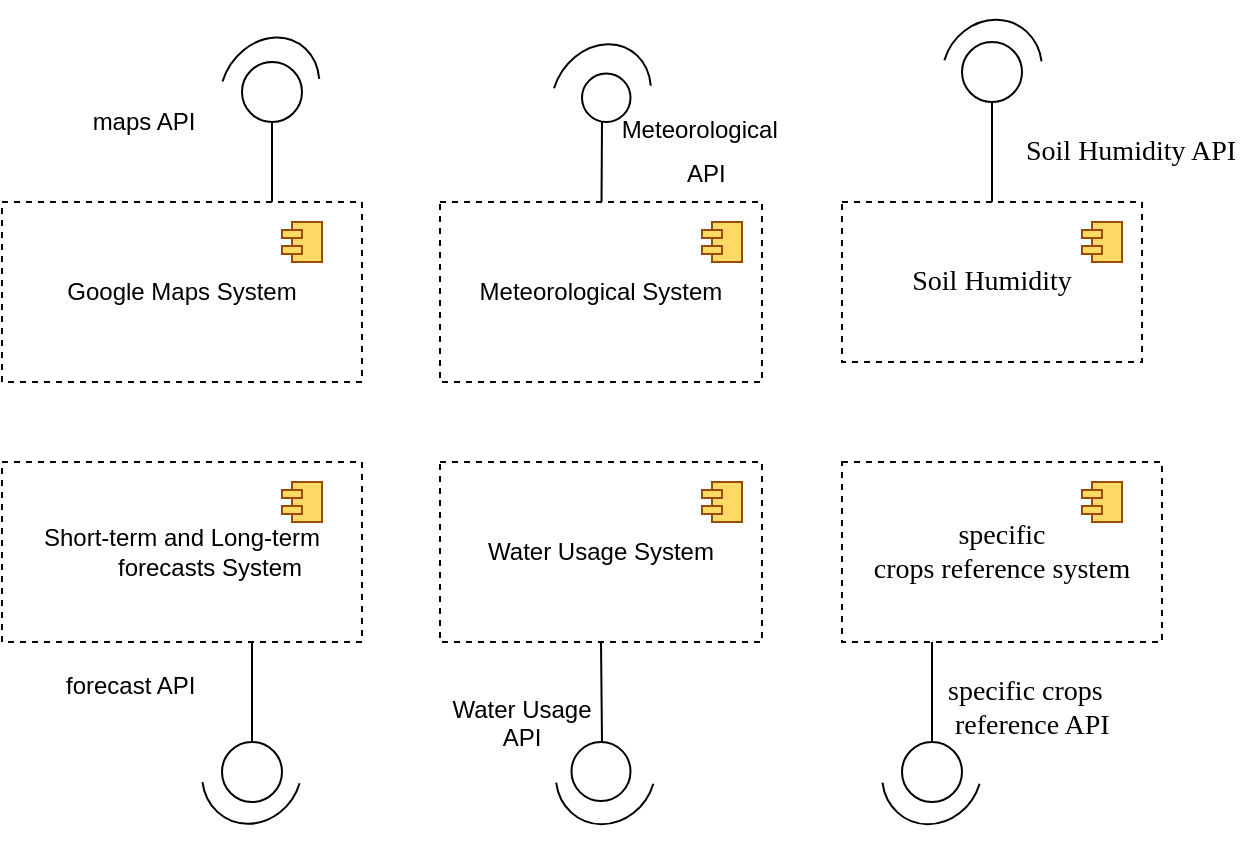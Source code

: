 <mxfile version="16.0.2" type="device" pages="2"><diagram id="OpCxr0en63oAvArmvv7E" name="第 1 页"><mxGraphModel dx="1167" dy="965" grid="1" gridSize="10" guides="1" tooltips="1" connect="1" arrows="1" fold="1" page="1" pageScale="1" pageWidth="827" pageHeight="1169" math="0" shadow="0"><root><mxCell id="0"/><mxCell id="1" parent="0"/><mxCell id="6XZ-RwbXFOchRMRd3v_R-8" value="&lt;span lang=&quot;EN-US&quot; style=&quot;font-size: 10.5pt ; font-family: &amp;#34;calibri&amp;#34; , &amp;#34;sans-serif&amp;#34;&quot;&gt;specific&lt;br/&gt;crops reference system&lt;/span&gt;" style="rounded=0;whiteSpace=wrap;html=1;dashed=1;" vertex="1" parent="1"><mxGeometry x="580" y="320" width="160" height="90" as="geometry"/></mxCell><mxCell id="6XZ-RwbXFOchRMRd3v_R-6" value="&lt;p class=&quot;MsoListParagraph&quot; style=&quot;margin-left: 21.0pt ; text-indent: -21.0pt&quot;&gt;&lt;span lang=&quot;EN-US&quot;&gt;Water Usage System&lt;/span&gt;&lt;/p&gt;" style="rounded=0;whiteSpace=wrap;html=1;fillColor=none;dashed=1;" vertex="1" parent="1"><mxGeometry x="379" y="320" width="161" height="90" as="geometry"/></mxCell><mxCell id="6XZ-RwbXFOchRMRd3v_R-7" value="&lt;span lang=&quot;EN-US&quot; style=&quot;font-size: 10.5pt ; font-family: &amp;#34;calibri&amp;#34; , &amp;#34;sans-serif&amp;#34;&quot;&gt;Soil Humidity&lt;/span&gt;" style="rounded=0;whiteSpace=wrap;html=1;dashed=1;" vertex="1" parent="1"><mxGeometry x="580" y="190" width="150" height="80" as="geometry"/></mxCell><mxCell id="6XZ-RwbXFOchRMRd3v_R-2" value="&lt;p class=&quot;MsoListParagraph&quot; style=&quot;margin-left: 21.0pt ; text-indent: -21.0pt&quot;&gt;&lt;span lang=&quot;EN-US&quot;&gt;Google Maps System&lt;/span&gt;&lt;/p&gt;" style="rounded=0;whiteSpace=wrap;html=1;dashed=1;" vertex="1" parent="1"><mxGeometry x="160" y="190" width="180" height="90" as="geometry"/></mxCell><mxCell id="6XZ-RwbXFOchRMRd3v_R-3" value="&lt;p class=&quot;MsoListParagraph&quot; style=&quot;margin-left: 21.0pt ; text-indent: -21.0pt&quot;&gt;&lt;span style=&quot;text-indent: -21pt&quot;&gt;Short-term and Long-term forecasts System&lt;/span&gt;&lt;br&gt;&lt;/p&gt;" style="rounded=0;whiteSpace=wrap;html=1;align=center;dashed=1;" vertex="1" parent="1"><mxGeometry x="160" y="320" width="180" height="90" as="geometry"/></mxCell><mxCell id="6XZ-RwbXFOchRMRd3v_R-4" value="&lt;p class=&quot;MsoListParagraph&quot; style=&quot;margin-left: 21.0pt ; text-indent: -21.0pt&quot;&gt;&lt;span lang=&quot;EN-US&quot;&gt;Meteorological System&lt;/span&gt;&lt;/p&gt;" style="rounded=0;whiteSpace=wrap;html=1;dashed=1;" vertex="1" parent="1"><mxGeometry x="379" y="190" width="161" height="90" as="geometry"/></mxCell><mxCell id="6XZ-RwbXFOchRMRd3v_R-35" value="" style="group" vertex="1" connectable="0" parent="1"><mxGeometry x="510" y="330" width="20" height="20" as="geometry"/></mxCell><mxCell id="6XZ-RwbXFOchRMRd3v_R-36" value="" style="rounded=0;whiteSpace=wrap;html=1;fillColor=#FFD966;strokeColor=#994C00;" vertex="1" parent="6XZ-RwbXFOchRMRd3v_R-35"><mxGeometry x="5" width="15" height="20" as="geometry"/></mxCell><mxCell id="6XZ-RwbXFOchRMRd3v_R-37" value="" style="rounded=0;whiteSpace=wrap;html=1;fillColor=#FFD966;strokeColor=#994C00;" vertex="1" parent="6XZ-RwbXFOchRMRd3v_R-35"><mxGeometry y="4" width="10" height="4" as="geometry"/></mxCell><mxCell id="6XZ-RwbXFOchRMRd3v_R-38" value="" style="rounded=0;whiteSpace=wrap;html=1;fillColor=#FFD966;strokeColor=#994C00;" vertex="1" parent="6XZ-RwbXFOchRMRd3v_R-35"><mxGeometry y="12" width="10" height="4" as="geometry"/></mxCell><mxCell id="6XZ-RwbXFOchRMRd3v_R-43" value="" style="group" vertex="1" connectable="0" parent="1"><mxGeometry x="700" y="200" width="20" height="20" as="geometry"/></mxCell><mxCell id="6XZ-RwbXFOchRMRd3v_R-44" value="" style="rounded=0;whiteSpace=wrap;html=1;fillColor=#FFD966;strokeColor=#994C00;" vertex="1" parent="6XZ-RwbXFOchRMRd3v_R-43"><mxGeometry x="5" width="15" height="20" as="geometry"/></mxCell><mxCell id="6XZ-RwbXFOchRMRd3v_R-45" value="" style="rounded=0;whiteSpace=wrap;html=1;fillColor=#FFD966;strokeColor=#994C00;" vertex="1" parent="6XZ-RwbXFOchRMRd3v_R-43"><mxGeometry y="4" width="10" height="4" as="geometry"/></mxCell><mxCell id="6XZ-RwbXFOchRMRd3v_R-46" value="" style="rounded=0;whiteSpace=wrap;html=1;fillColor=#FFD966;strokeColor=#994C00;" vertex="1" parent="6XZ-RwbXFOchRMRd3v_R-43"><mxGeometry y="12" width="10" height="4" as="geometry"/></mxCell><mxCell id="6XZ-RwbXFOchRMRd3v_R-51" style="edgeStyle=orthogonalEdgeStyle;rounded=0;orthogonalLoop=1;jettySize=auto;html=1;exitX=0.5;exitY=1;exitDx=0;exitDy=0;fontSize=18;" edge="1" parent="1" source="6XZ-RwbXFOchRMRd3v_R-4" target="6XZ-RwbXFOchRMRd3v_R-4"><mxGeometry relative="1" as="geometry"/></mxCell><mxCell id="6XZ-RwbXFOchRMRd3v_R-59" value="" style="group" vertex="1" connectable="0" parent="1"><mxGeometry x="510" y="200" width="20" height="20" as="geometry"/></mxCell><mxCell id="6XZ-RwbXFOchRMRd3v_R-60" value="" style="rounded=0;whiteSpace=wrap;html=1;fillColor=#FFD966;strokeColor=#994C00;" vertex="1" parent="6XZ-RwbXFOchRMRd3v_R-59"><mxGeometry x="5" width="15" height="20" as="geometry"/></mxCell><mxCell id="6XZ-RwbXFOchRMRd3v_R-61" value="" style="rounded=0;whiteSpace=wrap;html=1;fillColor=#FFD966;strokeColor=#994C00;" vertex="1" parent="6XZ-RwbXFOchRMRd3v_R-59"><mxGeometry y="4" width="10" height="4" as="geometry"/></mxCell><mxCell id="6XZ-RwbXFOchRMRd3v_R-62" value="" style="rounded=0;whiteSpace=wrap;html=1;fillColor=#FFD966;strokeColor=#994C00;" vertex="1" parent="6XZ-RwbXFOchRMRd3v_R-59"><mxGeometry y="12" width="10" height="4" as="geometry"/></mxCell><mxCell id="6XZ-RwbXFOchRMRd3v_R-63" value="" style="group" vertex="1" connectable="0" parent="1"><mxGeometry x="300" y="330" width="20" height="20" as="geometry"/></mxCell><mxCell id="6XZ-RwbXFOchRMRd3v_R-64" value="" style="rounded=0;whiteSpace=wrap;html=1;fillColor=#FFD966;strokeColor=#994C00;" vertex="1" parent="6XZ-RwbXFOchRMRd3v_R-63"><mxGeometry x="5" width="15" height="20" as="geometry"/></mxCell><mxCell id="6XZ-RwbXFOchRMRd3v_R-65" value="" style="rounded=0;whiteSpace=wrap;html=1;fillColor=#FFD966;strokeColor=#994C00;" vertex="1" parent="6XZ-RwbXFOchRMRd3v_R-63"><mxGeometry y="4" width="10" height="4" as="geometry"/></mxCell><mxCell id="6XZ-RwbXFOchRMRd3v_R-66" value="" style="rounded=0;whiteSpace=wrap;html=1;fillColor=#FFD966;strokeColor=#994C00;" vertex="1" parent="6XZ-RwbXFOchRMRd3v_R-63"><mxGeometry y="12" width="10" height="4" as="geometry"/></mxCell><mxCell id="6XZ-RwbXFOchRMRd3v_R-67" value="" style="group" vertex="1" connectable="0" parent="1"><mxGeometry x="300" y="200" width="20" height="20" as="geometry"/></mxCell><mxCell id="6XZ-RwbXFOchRMRd3v_R-68" value="" style="rounded=0;whiteSpace=wrap;html=1;fillColor=#FFD966;strokeColor=#994C00;" vertex="1" parent="6XZ-RwbXFOchRMRd3v_R-67"><mxGeometry x="5" width="15" height="20" as="geometry"/></mxCell><mxCell id="6XZ-RwbXFOchRMRd3v_R-69" value="" style="rounded=0;whiteSpace=wrap;html=1;fillColor=#FFD966;strokeColor=#994C00;" vertex="1" parent="6XZ-RwbXFOchRMRd3v_R-67"><mxGeometry y="4" width="10" height="4" as="geometry"/></mxCell><mxCell id="6XZ-RwbXFOchRMRd3v_R-70" value="" style="rounded=0;whiteSpace=wrap;html=1;fillColor=#FFD966;strokeColor=#994C00;" vertex="1" parent="6XZ-RwbXFOchRMRd3v_R-67"><mxGeometry y="12" width="10" height="4" as="geometry"/></mxCell><mxCell id="6XZ-RwbXFOchRMRd3v_R-71" value="" style="group" vertex="1" connectable="0" parent="1"><mxGeometry x="700" y="330" width="20" height="20" as="geometry"/></mxCell><mxCell id="6XZ-RwbXFOchRMRd3v_R-72" value="" style="rounded=0;whiteSpace=wrap;html=1;fillColor=#FFD966;strokeColor=#994C00;" vertex="1" parent="6XZ-RwbXFOchRMRd3v_R-71"><mxGeometry x="5" width="15" height="20" as="geometry"/></mxCell><mxCell id="6XZ-RwbXFOchRMRd3v_R-73" value="" style="rounded=0;whiteSpace=wrap;html=1;fillColor=#FFD966;strokeColor=#994C00;" vertex="1" parent="6XZ-RwbXFOchRMRd3v_R-71"><mxGeometry y="4" width="10" height="4" as="geometry"/></mxCell><mxCell id="6XZ-RwbXFOchRMRd3v_R-74" value="" style="rounded=0;whiteSpace=wrap;html=1;fillColor=#FFD966;strokeColor=#994C00;" vertex="1" parent="6XZ-RwbXFOchRMRd3v_R-71"><mxGeometry y="12" width="10" height="4" as="geometry"/></mxCell><mxCell id="6XZ-RwbXFOchRMRd3v_R-75" value="" style="endArrow=none;html=1;rounded=0;fontSize=18;exitX=0.75;exitY=0;exitDx=0;exitDy=0;" edge="1" parent="1" source="6XZ-RwbXFOchRMRd3v_R-2"><mxGeometry width="50" height="50" relative="1" as="geometry"><mxPoint x="460" y="350" as="sourcePoint"/><mxPoint x="295" y="150" as="targetPoint"/></mxGeometry></mxCell><mxCell id="6XZ-RwbXFOchRMRd3v_R-76" value="" style="ellipse;whiteSpace=wrap;html=1;aspect=fixed;fontSize=18;strokeColor=#000000;fillColor=none;" vertex="1" parent="1"><mxGeometry x="280" y="120" width="30" height="30" as="geometry"/></mxCell><mxCell id="6XZ-RwbXFOchRMRd3v_R-79" value="" style="endArrow=none;html=1;rounded=0;fontSize=18;startArrow=none;" edge="1" parent="1" target="6XZ-RwbXFOchRMRd3v_R-4"><mxGeometry width="50" height="50" relative="1" as="geometry"><mxPoint x="460" y="150" as="sourcePoint"/><mxPoint x="305" y="160" as="targetPoint"/></mxGeometry></mxCell><mxCell id="6XZ-RwbXFOchRMRd3v_R-80" value="" style="ellipse;whiteSpace=wrap;html=1;aspect=fixed;fontSize=18;strokeColor=#000000;fillColor=none;" vertex="1" parent="1"><mxGeometry x="450" y="125.75" width="24.25" height="24.25" as="geometry"/></mxCell><mxCell id="6XZ-RwbXFOchRMRd3v_R-82" value="" style="endArrow=none;html=1;rounded=0;fontSize=18;entryX=0.5;entryY=1;entryDx=0;entryDy=0;" edge="1" parent="1" target="6XZ-RwbXFOchRMRd3v_R-6"><mxGeometry width="50" height="50" relative="1" as="geometry"><mxPoint x="460" y="460" as="sourcePoint"/><mxPoint x="510" y="300" as="targetPoint"/></mxGeometry></mxCell><mxCell id="6XZ-RwbXFOchRMRd3v_R-83" value="" style="ellipse;whiteSpace=wrap;html=1;aspect=fixed;fontSize=18;strokeColor=#000000;fillColor=none;" vertex="1" parent="1"><mxGeometry x="444.75" y="460" width="29.5" height="29.5" as="geometry"/></mxCell><mxCell id="6XZ-RwbXFOchRMRd3v_R-84" value="" style="endArrow=none;html=1;rounded=0;fontSize=18;entryX=0.5;entryY=0;entryDx=0;entryDy=0;" edge="1" parent="1" target="6XZ-RwbXFOchRMRd3v_R-85"><mxGeometry width="50" height="50" relative="1" as="geometry"><mxPoint x="285" y="410" as="sourcePoint"/><mxPoint x="284" y="460" as="targetPoint"/></mxGeometry></mxCell><mxCell id="6XZ-RwbXFOchRMRd3v_R-85" value="" style="ellipse;whiteSpace=wrap;html=1;aspect=fixed;fontSize=18;strokeColor=#000000;fillColor=none;" vertex="1" parent="1"><mxGeometry x="270" y="460" width="30" height="30" as="geometry"/></mxCell><mxCell id="6XZ-RwbXFOchRMRd3v_R-87" value="" style="endArrow=none;html=1;rounded=0;fontSize=18;entryX=0.5;entryY=0;entryDx=0;entryDy=0;" edge="1" parent="1" target="6XZ-RwbXFOchRMRd3v_R-88"><mxGeometry width="50" height="50" relative="1" as="geometry"><mxPoint x="625" y="410" as="sourcePoint"/><mxPoint x="620" y="460" as="targetPoint"/></mxGeometry></mxCell><mxCell id="6XZ-RwbXFOchRMRd3v_R-88" value="" style="ellipse;whiteSpace=wrap;html=1;aspect=fixed;fontSize=18;strokeColor=#000000;fillColor=none;" vertex="1" parent="1"><mxGeometry x="610" y="460" width="30" height="30" as="geometry"/></mxCell><mxCell id="6XZ-RwbXFOchRMRd3v_R-89" value="" style="endArrow=none;html=1;rounded=0;fontSize=18;entryX=0.5;entryY=0;entryDx=0;entryDy=0;" edge="1" parent="1" target="6XZ-RwbXFOchRMRd3v_R-7"><mxGeometry width="50" height="50" relative="1" as="geometry"><mxPoint x="655" y="140" as="sourcePoint"/><mxPoint x="510" y="300" as="targetPoint"/></mxGeometry></mxCell><mxCell id="6XZ-RwbXFOchRMRd3v_R-90" value="" style="ellipse;whiteSpace=wrap;html=1;aspect=fixed;fontSize=18;strokeColor=#000000;fillColor=none;" vertex="1" parent="1"><mxGeometry x="640" y="110" width="30" height="30" as="geometry"/></mxCell><mxCell id="6XZ-RwbXFOchRMRd3v_R-93" value="" style="verticalLabelPosition=bottom;verticalAlign=top;html=1;shape=mxgraph.basic.arc;startAngle=0.709;endAngle=0.14;fontSize=18;strokeColor=#000000;fillColor=none;rotation=30;" vertex="1" parent="1"><mxGeometry x="270" y="106.64" width="47.49" height="56.72" as="geometry"/></mxCell><mxCell id="6XZ-RwbXFOchRMRd3v_R-94" value="" style="verticalLabelPosition=bottom;verticalAlign=top;html=1;shape=mxgraph.basic.arc;startAngle=0.709;endAngle=0.14;fontSize=18;strokeColor=#000000;fillColor=none;rotation=30;" vertex="1" parent="1"><mxGeometry x="435.76" y="110" width="47.49" height="56.72" as="geometry"/></mxCell><mxCell id="6XZ-RwbXFOchRMRd3v_R-96" value="" style="verticalLabelPosition=bottom;verticalAlign=top;html=1;shape=mxgraph.basic.arc;startAngle=0.709;endAngle=0.14;fontSize=18;strokeColor=#000000;fillColor=none;rotation=30;" vertex="1" parent="1"><mxGeometry x="630.63" y="98.32" width="48.74" height="53.36" as="geometry"/></mxCell><mxCell id="6XZ-RwbXFOchRMRd3v_R-98" value="" style="verticalLabelPosition=bottom;verticalAlign=top;html=1;shape=mxgraph.basic.arc;startAngle=0.709;endAngle=0.14;fontSize=18;strokeColor=#000000;fillColor=none;rotation=-150;" vertex="1" parent="1"><mxGeometry x="600.63" y="448.32" width="48.74" height="53.36" as="geometry"/></mxCell><mxCell id="6XZ-RwbXFOchRMRd3v_R-100" value="" style="verticalLabelPosition=bottom;verticalAlign=top;html=1;shape=mxgraph.basic.arc;startAngle=0.709;endAngle=0.14;fontSize=18;strokeColor=#000000;fillColor=none;rotation=-150;" vertex="1" parent="1"><mxGeometry x="437.49" y="448.32" width="48.74" height="53.36" as="geometry"/></mxCell><mxCell id="6XZ-RwbXFOchRMRd3v_R-101" value="" style="verticalLabelPosition=bottom;verticalAlign=top;html=1;shape=mxgraph.basic.arc;startAngle=0.709;endAngle=0.14;fontSize=18;strokeColor=#000000;fillColor=none;rotation=-150;" vertex="1" parent="1"><mxGeometry x="260.63" y="448.07" width="48.74" height="53.36" as="geometry"/></mxCell><mxCell id="6XZ-RwbXFOchRMRd3v_R-103" value="&lt;font style=&quot;font-size: 12px&quot;&gt;maps API&lt;/font&gt;" style="text;html=1;strokeColor=none;fillColor=none;align=center;verticalAlign=middle;whiteSpace=wrap;rounded=0;fontSize=18;" vertex="1" parent="1"><mxGeometry x="200.63" y="133.36" width="60" height="30" as="geometry"/></mxCell><mxCell id="6XZ-RwbXFOchRMRd3v_R-104" value="&lt;font style=&quot;font-size: 12px&quot;&gt;&lt;span style=&quot;text-indent: -28px&quot;&gt;Meteorological&amp;nbsp;&lt;br&gt;&lt;/span&gt;&amp;nbsp;API&lt;/font&gt;" style="text;html=1;strokeColor=none;fillColor=none;align=center;verticalAlign=middle;whiteSpace=wrap;rounded=0;fontSize=18;" vertex="1" parent="1"><mxGeometry x="486.23" y="150" width="49.37" height="26.64" as="geometry"/></mxCell><mxCell id="6XZ-RwbXFOchRMRd3v_R-107" value="&lt;span style=&quot;font-family: &amp;#34;calibri&amp;#34; , &amp;#34;sans-serif&amp;#34; ; font-size: 14px ; text-align: center&quot;&gt;Soil Humidity API&lt;/span&gt;" style="text;whiteSpace=wrap;html=1;fontSize=12;" vertex="1" parent="1"><mxGeometry x="670" y="150" width="110" height="30" as="geometry"/></mxCell><mxCell id="6XZ-RwbXFOchRMRd3v_R-108" value="&lt;span style=&quot;text-align: center ; text-indent: -28px&quot;&gt;forecast API&lt;/span&gt;" style="text;whiteSpace=wrap;html=1;fontSize=12;" vertex="1" parent="1"><mxGeometry x="190" y="418.32" width="100" height="30" as="geometry"/></mxCell><mxCell id="6XZ-RwbXFOchRMRd3v_R-109" value="&lt;div style=&quot;text-align: center&quot;&gt;&lt;span style=&quot;text-indent: -28px&quot;&gt;Water Usage API&lt;/span&gt;&lt;/div&gt;" style="text;whiteSpace=wrap;html=1;fontSize=12;" vertex="1" parent="1"><mxGeometry x="379" y="430" width="80" height="30" as="geometry"/></mxCell><mxCell id="6XZ-RwbXFOchRMRd3v_R-110" value="&lt;span style=&quot;font-family: &amp;#34;calibri&amp;#34; , &amp;#34;sans-serif&amp;#34; ; font-size: 14px ; text-align: center&quot;&gt;specific&amp;nbsp;&lt;/span&gt;&lt;span style=&quot;font-family: &amp;#34;calibri&amp;#34; , &amp;#34;sans-serif&amp;#34; ; font-size: 14px ; text-align: center&quot;&gt;crops&lt;br&gt;&amp;nbsp;reference API&lt;/span&gt;" style="text;whiteSpace=wrap;html=1;fontSize=12;" vertex="1" parent="1"><mxGeometry x="630.63" y="420" width="140" height="30" as="geometry"/></mxCell></root></mxGraphModel></diagram><diagram id="UeUvsWdWimNcwEYX5KxS" name="第 2 页"><mxGraphModel dx="824" dy="681" grid="1" gridSize="10" guides="1" tooltips="1" connect="1" arrows="1" fold="1" page="1" pageScale="1" pageWidth="827" pageHeight="1169" math="0" shadow="0"><root><mxCell id="u434jLOclIkbgmwpIcM_-0"/><mxCell id="u434jLOclIkbgmwpIcM_-1" parent="u434jLOclIkbgmwpIcM_-0"/><mxCell id="Xjbpj8FtI7M2UYWknQnv-0" value="&lt;span lang=&quot;EN-US&quot; style=&quot;font-size: 10.5pt ; font-family: &amp;#34;calibri&amp;#34; , &amp;#34;sans-serif&amp;#34;&quot;&gt;specific&lt;br/&gt;crops reference system&lt;/span&gt;" style="rounded=0;whiteSpace=wrap;html=1;dashed=1;" vertex="1" parent="u434jLOclIkbgmwpIcM_-1"><mxGeometry x="580" y="320" width="160" height="90" as="geometry"/></mxCell><mxCell id="Xjbpj8FtI7M2UYWknQnv-1" value="&lt;p class=&quot;MsoListParagraph&quot; style=&quot;margin-left: 21.0pt ; text-indent: -21.0pt&quot;&gt;&lt;span lang=&quot;EN-US&quot;&gt;Water Usage System&lt;/span&gt;&lt;/p&gt;" style="rounded=0;whiteSpace=wrap;html=1;fillColor=none;dashed=1;" vertex="1" parent="u434jLOclIkbgmwpIcM_-1"><mxGeometry x="379" y="320" width="161" height="90" as="geometry"/></mxCell><mxCell id="Xjbpj8FtI7M2UYWknQnv-2" value="&lt;span lang=&quot;EN-US&quot; style=&quot;font-size: 10.5pt ; font-family: &amp;#34;calibri&amp;#34; , &amp;#34;sans-serif&amp;#34;&quot;&gt;Soil Humidity&lt;/span&gt;" style="rounded=0;whiteSpace=wrap;html=1;dashed=1;" vertex="1" parent="u434jLOclIkbgmwpIcM_-1"><mxGeometry x="580" y="190" width="150" height="80" as="geometry"/></mxCell><mxCell id="Xjbpj8FtI7M2UYWknQnv-3" value="&lt;p class=&quot;MsoListParagraph&quot; style=&quot;margin-left: 21.0pt ; text-indent: -21.0pt&quot;&gt;&lt;span lang=&quot;EN-US&quot;&gt;Google Maps System&lt;/span&gt;&lt;/p&gt;" style="rounded=0;whiteSpace=wrap;html=1;dashed=1;" vertex="1" parent="u434jLOclIkbgmwpIcM_-1"><mxGeometry x="160" y="190" width="180" height="90" as="geometry"/></mxCell><mxCell id="Xjbpj8FtI7M2UYWknQnv-4" value="&lt;p class=&quot;MsoListParagraph&quot; style=&quot;margin-left: 21.0pt ; text-indent: -21.0pt&quot;&gt;&lt;span style=&quot;text-indent: -21pt&quot;&gt;Short-term and Long-term forecasts System&lt;/span&gt;&lt;br&gt;&lt;/p&gt;" style="rounded=0;whiteSpace=wrap;html=1;align=center;dashed=1;" vertex="1" parent="u434jLOclIkbgmwpIcM_-1"><mxGeometry x="160" y="320" width="180" height="90" as="geometry"/></mxCell><mxCell id="Xjbpj8FtI7M2UYWknQnv-5" value="&lt;p class=&quot;MsoListParagraph&quot; style=&quot;margin-left: 21.0pt ; text-indent: -21.0pt&quot;&gt;&lt;span lang=&quot;EN-US&quot;&gt;Meteorological System&lt;/span&gt;&lt;/p&gt;" style="rounded=0;whiteSpace=wrap;html=1;dashed=1;" vertex="1" parent="u434jLOclIkbgmwpIcM_-1"><mxGeometry x="379" y="190" width="161" height="90" as="geometry"/></mxCell><mxCell id="Xjbpj8FtI7M2UYWknQnv-6" value="" style="group" vertex="1" connectable="0" parent="u434jLOclIkbgmwpIcM_-1"><mxGeometry x="510" y="330" width="20" height="20" as="geometry"/></mxCell><mxCell id="Xjbpj8FtI7M2UYWknQnv-7" value="" style="rounded=0;whiteSpace=wrap;html=1;fillColor=#FFD966;strokeColor=#994C00;" vertex="1" parent="Xjbpj8FtI7M2UYWknQnv-6"><mxGeometry x="5" width="15" height="20" as="geometry"/></mxCell><mxCell id="Xjbpj8FtI7M2UYWknQnv-8" value="" style="rounded=0;whiteSpace=wrap;html=1;fillColor=#FFD966;strokeColor=#994C00;" vertex="1" parent="Xjbpj8FtI7M2UYWknQnv-6"><mxGeometry y="4" width="10" height="4" as="geometry"/></mxCell><mxCell id="Xjbpj8FtI7M2UYWknQnv-9" value="" style="rounded=0;whiteSpace=wrap;html=1;fillColor=#FFD966;strokeColor=#994C00;" vertex="1" parent="Xjbpj8FtI7M2UYWknQnv-6"><mxGeometry y="12" width="10" height="4" as="geometry"/></mxCell><mxCell id="Xjbpj8FtI7M2UYWknQnv-10" value="" style="group" vertex="1" connectable="0" parent="u434jLOclIkbgmwpIcM_-1"><mxGeometry x="700" y="200" width="20" height="20" as="geometry"/></mxCell><mxCell id="Xjbpj8FtI7M2UYWknQnv-11" value="" style="rounded=0;whiteSpace=wrap;html=1;fillColor=#FFD966;strokeColor=#994C00;" vertex="1" parent="Xjbpj8FtI7M2UYWknQnv-10"><mxGeometry x="5" width="15" height="20" as="geometry"/></mxCell><mxCell id="Xjbpj8FtI7M2UYWknQnv-12" value="" style="rounded=0;whiteSpace=wrap;html=1;fillColor=#FFD966;strokeColor=#994C00;" vertex="1" parent="Xjbpj8FtI7M2UYWknQnv-10"><mxGeometry y="4" width="10" height="4" as="geometry"/></mxCell><mxCell id="Xjbpj8FtI7M2UYWknQnv-13" value="" style="rounded=0;whiteSpace=wrap;html=1;fillColor=#FFD966;strokeColor=#994C00;" vertex="1" parent="Xjbpj8FtI7M2UYWknQnv-10"><mxGeometry y="12" width="10" height="4" as="geometry"/></mxCell><mxCell id="Xjbpj8FtI7M2UYWknQnv-14" style="edgeStyle=orthogonalEdgeStyle;rounded=0;orthogonalLoop=1;jettySize=auto;html=1;exitX=0.5;exitY=1;exitDx=0;exitDy=0;fontSize=18;" edge="1" parent="u434jLOclIkbgmwpIcM_-1" source="Xjbpj8FtI7M2UYWknQnv-5" target="Xjbpj8FtI7M2UYWknQnv-5"><mxGeometry relative="1" as="geometry"/></mxCell><mxCell id="Xjbpj8FtI7M2UYWknQnv-15" value="" style="group" vertex="1" connectable="0" parent="u434jLOclIkbgmwpIcM_-1"><mxGeometry x="510" y="200" width="20" height="20" as="geometry"/></mxCell><mxCell id="Xjbpj8FtI7M2UYWknQnv-16" value="" style="rounded=0;whiteSpace=wrap;html=1;fillColor=#FFD966;strokeColor=#994C00;" vertex="1" parent="Xjbpj8FtI7M2UYWknQnv-15"><mxGeometry x="5" width="15" height="20" as="geometry"/></mxCell><mxCell id="Xjbpj8FtI7M2UYWknQnv-17" value="" style="rounded=0;whiteSpace=wrap;html=1;fillColor=#FFD966;strokeColor=#994C00;" vertex="1" parent="Xjbpj8FtI7M2UYWknQnv-15"><mxGeometry y="4" width="10" height="4" as="geometry"/></mxCell><mxCell id="Xjbpj8FtI7M2UYWknQnv-18" value="" style="rounded=0;whiteSpace=wrap;html=1;fillColor=#FFD966;strokeColor=#994C00;" vertex="1" parent="Xjbpj8FtI7M2UYWknQnv-15"><mxGeometry y="12" width="10" height="4" as="geometry"/></mxCell><mxCell id="Xjbpj8FtI7M2UYWknQnv-19" value="" style="group" vertex="1" connectable="0" parent="u434jLOclIkbgmwpIcM_-1"><mxGeometry x="300" y="330" width="20" height="20" as="geometry"/></mxCell><mxCell id="Xjbpj8FtI7M2UYWknQnv-20" value="" style="rounded=0;whiteSpace=wrap;html=1;fillColor=#FFD966;strokeColor=#994C00;" vertex="1" parent="Xjbpj8FtI7M2UYWknQnv-19"><mxGeometry x="5" width="15" height="20" as="geometry"/></mxCell><mxCell id="Xjbpj8FtI7M2UYWknQnv-21" value="" style="rounded=0;whiteSpace=wrap;html=1;fillColor=#FFD966;strokeColor=#994C00;" vertex="1" parent="Xjbpj8FtI7M2UYWknQnv-19"><mxGeometry y="4" width="10" height="4" as="geometry"/></mxCell><mxCell id="Xjbpj8FtI7M2UYWknQnv-22" value="" style="rounded=0;whiteSpace=wrap;html=1;fillColor=#FFD966;strokeColor=#994C00;" vertex="1" parent="Xjbpj8FtI7M2UYWknQnv-19"><mxGeometry y="12" width="10" height="4" as="geometry"/></mxCell><mxCell id="Xjbpj8FtI7M2UYWknQnv-23" value="" style="group" vertex="1" connectable="0" parent="u434jLOclIkbgmwpIcM_-1"><mxGeometry x="300" y="200" width="20" height="20" as="geometry"/></mxCell><mxCell id="Xjbpj8FtI7M2UYWknQnv-24" value="" style="rounded=0;whiteSpace=wrap;html=1;fillColor=#FFD966;strokeColor=#994C00;" vertex="1" parent="Xjbpj8FtI7M2UYWknQnv-23"><mxGeometry x="5" width="15" height="20" as="geometry"/></mxCell><mxCell id="Xjbpj8FtI7M2UYWknQnv-25" value="" style="rounded=0;whiteSpace=wrap;html=1;fillColor=#FFD966;strokeColor=#994C00;" vertex="1" parent="Xjbpj8FtI7M2UYWknQnv-23"><mxGeometry y="4" width="10" height="4" as="geometry"/></mxCell><mxCell id="Xjbpj8FtI7M2UYWknQnv-26" value="" style="rounded=0;whiteSpace=wrap;html=1;fillColor=#FFD966;strokeColor=#994C00;" vertex="1" parent="Xjbpj8FtI7M2UYWknQnv-23"><mxGeometry y="12" width="10" height="4" as="geometry"/></mxCell><mxCell id="Xjbpj8FtI7M2UYWknQnv-27" value="" style="group" vertex="1" connectable="0" parent="u434jLOclIkbgmwpIcM_-1"><mxGeometry x="700" y="330" width="20" height="20" as="geometry"/></mxCell><mxCell id="Xjbpj8FtI7M2UYWknQnv-28" value="" style="rounded=0;whiteSpace=wrap;html=1;fillColor=#FFD966;strokeColor=#994C00;" vertex="1" parent="Xjbpj8FtI7M2UYWknQnv-27"><mxGeometry x="5" width="15" height="20" as="geometry"/></mxCell><mxCell id="Xjbpj8FtI7M2UYWknQnv-29" value="" style="rounded=0;whiteSpace=wrap;html=1;fillColor=#FFD966;strokeColor=#994C00;" vertex="1" parent="Xjbpj8FtI7M2UYWknQnv-27"><mxGeometry y="4" width="10" height="4" as="geometry"/></mxCell><mxCell id="Xjbpj8FtI7M2UYWknQnv-30" value="" style="rounded=0;whiteSpace=wrap;html=1;fillColor=#FFD966;strokeColor=#994C00;" vertex="1" parent="Xjbpj8FtI7M2UYWknQnv-27"><mxGeometry y="12" width="10" height="4" as="geometry"/></mxCell><mxCell id="Xjbpj8FtI7M2UYWknQnv-55" value="" style="endArrow=none;html=1;rounded=0;fontSize=12;" edge="1" parent="u434jLOclIkbgmwpIcM_-1"><mxGeometry width="50" height="50" relative="1" as="geometry"><mxPoint x="90" y="300" as="sourcePoint"/><mxPoint x="780" y="300" as="targetPoint"/></mxGeometry></mxCell><mxCell id="Xjbpj8FtI7M2UYWknQnv-56" value="" style="endArrow=none;html=1;rounded=0;fontSize=12;" edge="1" parent="u434jLOclIkbgmwpIcM_-1"><mxGeometry width="50" height="50" relative="1" as="geometry"><mxPoint x="470" y="320" as="sourcePoint"/><mxPoint x="470" y="300" as="targetPoint"/></mxGeometry></mxCell><mxCell id="Xjbpj8FtI7M2UYWknQnv-57" value="" style="endArrow=none;html=1;rounded=0;fontSize=12;exitX=0.292;exitY=1.022;exitDx=0;exitDy=0;exitPerimeter=0;" edge="1" parent="u434jLOclIkbgmwpIcM_-1" source="Xjbpj8FtI7M2UYWknQnv-5"><mxGeometry width="50" height="50" relative="1" as="geometry"><mxPoint x="470" y="320" as="sourcePoint"/><mxPoint x="426" y="300" as="targetPoint"/></mxGeometry></mxCell><mxCell id="Xjbpj8FtI7M2UYWknQnv-58" value="" style="endArrow=none;html=1;rounded=0;fontSize=12;exitX=0.75;exitY=1;exitDx=0;exitDy=0;" edge="1" parent="u434jLOclIkbgmwpIcM_-1" source="Xjbpj8FtI7M2UYWknQnv-3"><mxGeometry width="50" height="50" relative="1" as="geometry"><mxPoint x="460" y="320" as="sourcePoint"/><mxPoint x="295" y="300" as="targetPoint"/></mxGeometry></mxCell><mxCell id="Xjbpj8FtI7M2UYWknQnv-59" value="" style="endArrow=none;html=1;rounded=0;fontSize=12;" edge="1" parent="u434jLOclIkbgmwpIcM_-1"><mxGeometry width="50" height="50" relative="1" as="geometry"><mxPoint x="240" y="300" as="sourcePoint"/><mxPoint x="240" y="320" as="targetPoint"/></mxGeometry></mxCell><mxCell id="Xjbpj8FtI7M2UYWknQnv-60" value="" style="endArrow=none;html=1;rounded=0;fontSize=12;exitX=0.25;exitY=0;exitDx=0;exitDy=0;" edge="1" parent="u434jLOclIkbgmwpIcM_-1" source="Xjbpj8FtI7M2UYWknQnv-0"><mxGeometry width="50" height="50" relative="1" as="geometry"><mxPoint x="460" y="320" as="sourcePoint"/><mxPoint x="620" y="300" as="targetPoint"/></mxGeometry></mxCell><mxCell id="Xjbpj8FtI7M2UYWknQnv-61" value="" style="endArrow=none;html=1;rounded=0;fontSize=12;exitX=0.653;exitY=1.025;exitDx=0;exitDy=0;exitPerimeter=0;" edge="1" parent="u434jLOclIkbgmwpIcM_-1" source="Xjbpj8FtI7M2UYWknQnv-2"><mxGeometry width="50" height="50" relative="1" as="geometry"><mxPoint x="460" y="320" as="sourcePoint"/><mxPoint x="678" y="300" as="targetPoint"/></mxGeometry></mxCell><mxCell id="Xjbpj8FtI7M2UYWknQnv-64" value="" style="ellipse;whiteSpace=wrap;html=1;aspect=fixed;fontSize=12;strokeColor=#000000;fillColor=none;" vertex="1" parent="u434jLOclIkbgmwpIcM_-1"><mxGeometry x="60" y="290" width="30" height="30" as="geometry"/></mxCell><mxCell id="Xjbpj8FtI7M2UYWknQnv-65" value="" style="rounded=0;whiteSpace=wrap;html=1;fontSize=12;strokeColor=#000000;fillColor=none;" vertex="1" parent="u434jLOclIkbgmwpIcM_-1"><mxGeometry x="130" y="130" width="660" height="310" as="geometry"/></mxCell><mxCell id="Xjbpj8FtI7M2UYWknQnv-66" value="&lt;font style=&quot;font-size: 14px&quot;&gt;External System&lt;/font&gt;" style="text;html=1;strokeColor=none;fillColor=none;align=center;verticalAlign=middle;whiteSpace=wrap;rounded=0;fontSize=12;" vertex="1" parent="u434jLOclIkbgmwpIcM_-1"><mxGeometry x="640" y="140" width="120" height="30" as="geometry"/></mxCell></root></mxGraphModel></diagram></mxfile>